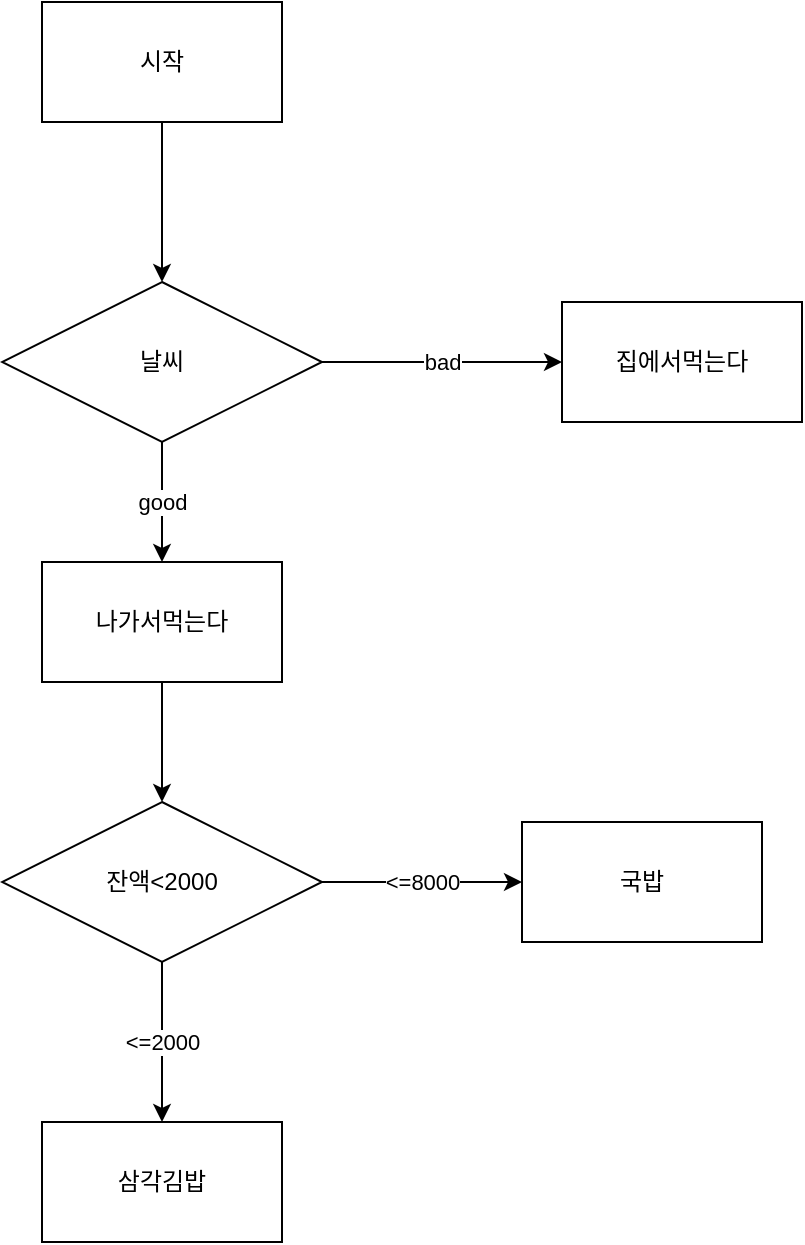 <mxfile>
    <diagram id="vyrHi1EfCCD144ze0CIv" name="Page-1">
        <mxGraphModel dx="1367" dy="943" grid="1" gridSize="10" guides="1" tooltips="1" connect="1" arrows="1" fold="1" page="1" pageScale="1" pageWidth="850" pageHeight="1100" math="0" shadow="0">
            <root>
                <mxCell id="0"/>
                <mxCell id="1" parent="0"/>
                <mxCell id="27" value="" style="edgeStyle=none;html=1;" edge="1" parent="1" source="25" target="26">
                    <mxGeometry relative="1" as="geometry"/>
                </mxCell>
                <mxCell id="25" value="시작" style="rounded=0;whiteSpace=wrap;html=1;" vertex="1" parent="1">
                    <mxGeometry x="260" y="380" width="120" height="60" as="geometry"/>
                </mxCell>
                <mxCell id="29" value="bad" style="edgeStyle=none;html=1;" edge="1" parent="1" source="26" target="28">
                    <mxGeometry relative="1" as="geometry"/>
                </mxCell>
                <mxCell id="31" value="good" style="edgeStyle=none;html=1;" edge="1" parent="1" source="26" target="30">
                    <mxGeometry relative="1" as="geometry"/>
                </mxCell>
                <mxCell id="26" value="날씨" style="rhombus;whiteSpace=wrap;html=1;rounded=0;" vertex="1" parent="1">
                    <mxGeometry x="240" y="520" width="160" height="80" as="geometry"/>
                </mxCell>
                <mxCell id="28" value="집에서먹는다" style="whiteSpace=wrap;html=1;rounded=0;" vertex="1" parent="1">
                    <mxGeometry x="520" y="530" width="120" height="60" as="geometry"/>
                </mxCell>
                <mxCell id="33" value="" style="edgeStyle=none;html=1;" edge="1" parent="1" source="30" target="32">
                    <mxGeometry relative="1" as="geometry"/>
                </mxCell>
                <mxCell id="30" value="나가서먹는다" style="whiteSpace=wrap;html=1;rounded=0;" vertex="1" parent="1">
                    <mxGeometry x="260" y="660" width="120" height="60" as="geometry"/>
                </mxCell>
                <mxCell id="35" value="&amp;lt;=8000" style="edgeStyle=none;html=1;" edge="1" parent="1" source="32" target="34">
                    <mxGeometry relative="1" as="geometry"/>
                </mxCell>
                <mxCell id="37" value="&amp;lt;=2000" style="edgeStyle=none;html=1;" edge="1" parent="1" source="32" target="36">
                    <mxGeometry relative="1" as="geometry"/>
                </mxCell>
                <mxCell id="32" value="잔액&amp;lt;2000" style="rhombus;whiteSpace=wrap;html=1;rounded=0;" vertex="1" parent="1">
                    <mxGeometry x="240" y="780" width="160" height="80" as="geometry"/>
                </mxCell>
                <mxCell id="34" value="국밥" style="whiteSpace=wrap;html=1;rounded=0;" vertex="1" parent="1">
                    <mxGeometry x="500" y="790" width="120" height="60" as="geometry"/>
                </mxCell>
                <mxCell id="36" value="삼각김밥" style="whiteSpace=wrap;html=1;rounded=0;" vertex="1" parent="1">
                    <mxGeometry x="260" y="940" width="120" height="60" as="geometry"/>
                </mxCell>
            </root>
        </mxGraphModel>
    </diagram>
</mxfile>